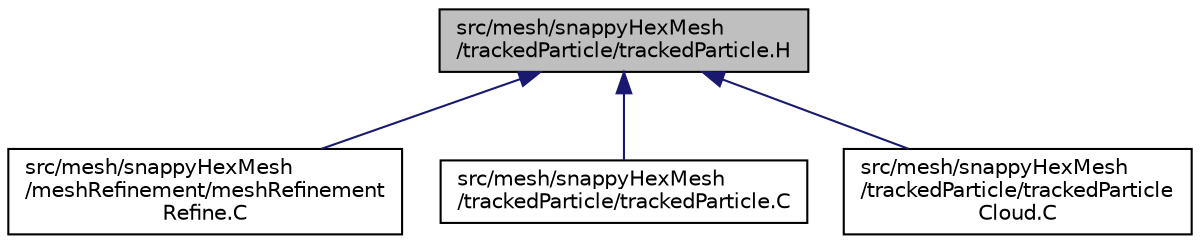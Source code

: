 digraph "src/mesh/snappyHexMesh/trackedParticle/trackedParticle.H"
{
  bgcolor="transparent";
  edge [fontname="Helvetica",fontsize="10",labelfontname="Helvetica",labelfontsize="10"];
  node [fontname="Helvetica",fontsize="10",shape=record];
  Node314 [label="src/mesh/snappyHexMesh\l/trackedParticle/trackedParticle.H",height=0.2,width=0.4,color="black", fillcolor="grey75", style="filled", fontcolor="black"];
  Node314 -> Node315 [dir="back",color="midnightblue",fontsize="10",style="solid",fontname="Helvetica"];
  Node315 [label="src/mesh/snappyHexMesh\l/meshRefinement/meshRefinement\lRefine.C",height=0.2,width=0.4,color="black",URL="$a07748.html"];
  Node314 -> Node316 [dir="back",color="midnightblue",fontsize="10",style="solid",fontname="Helvetica"];
  Node316 [label="src/mesh/snappyHexMesh\l/trackedParticle/trackedParticle.C",height=0.2,width=0.4,color="black",URL="$a07841.html"];
  Node314 -> Node317 [dir="back",color="midnightblue",fontsize="10",style="solid",fontname="Helvetica"];
  Node317 [label="src/mesh/snappyHexMesh\l/trackedParticle/trackedParticle\lCloud.C",height=0.2,width=0.4,color="black",URL="$a07847.html"];
}
